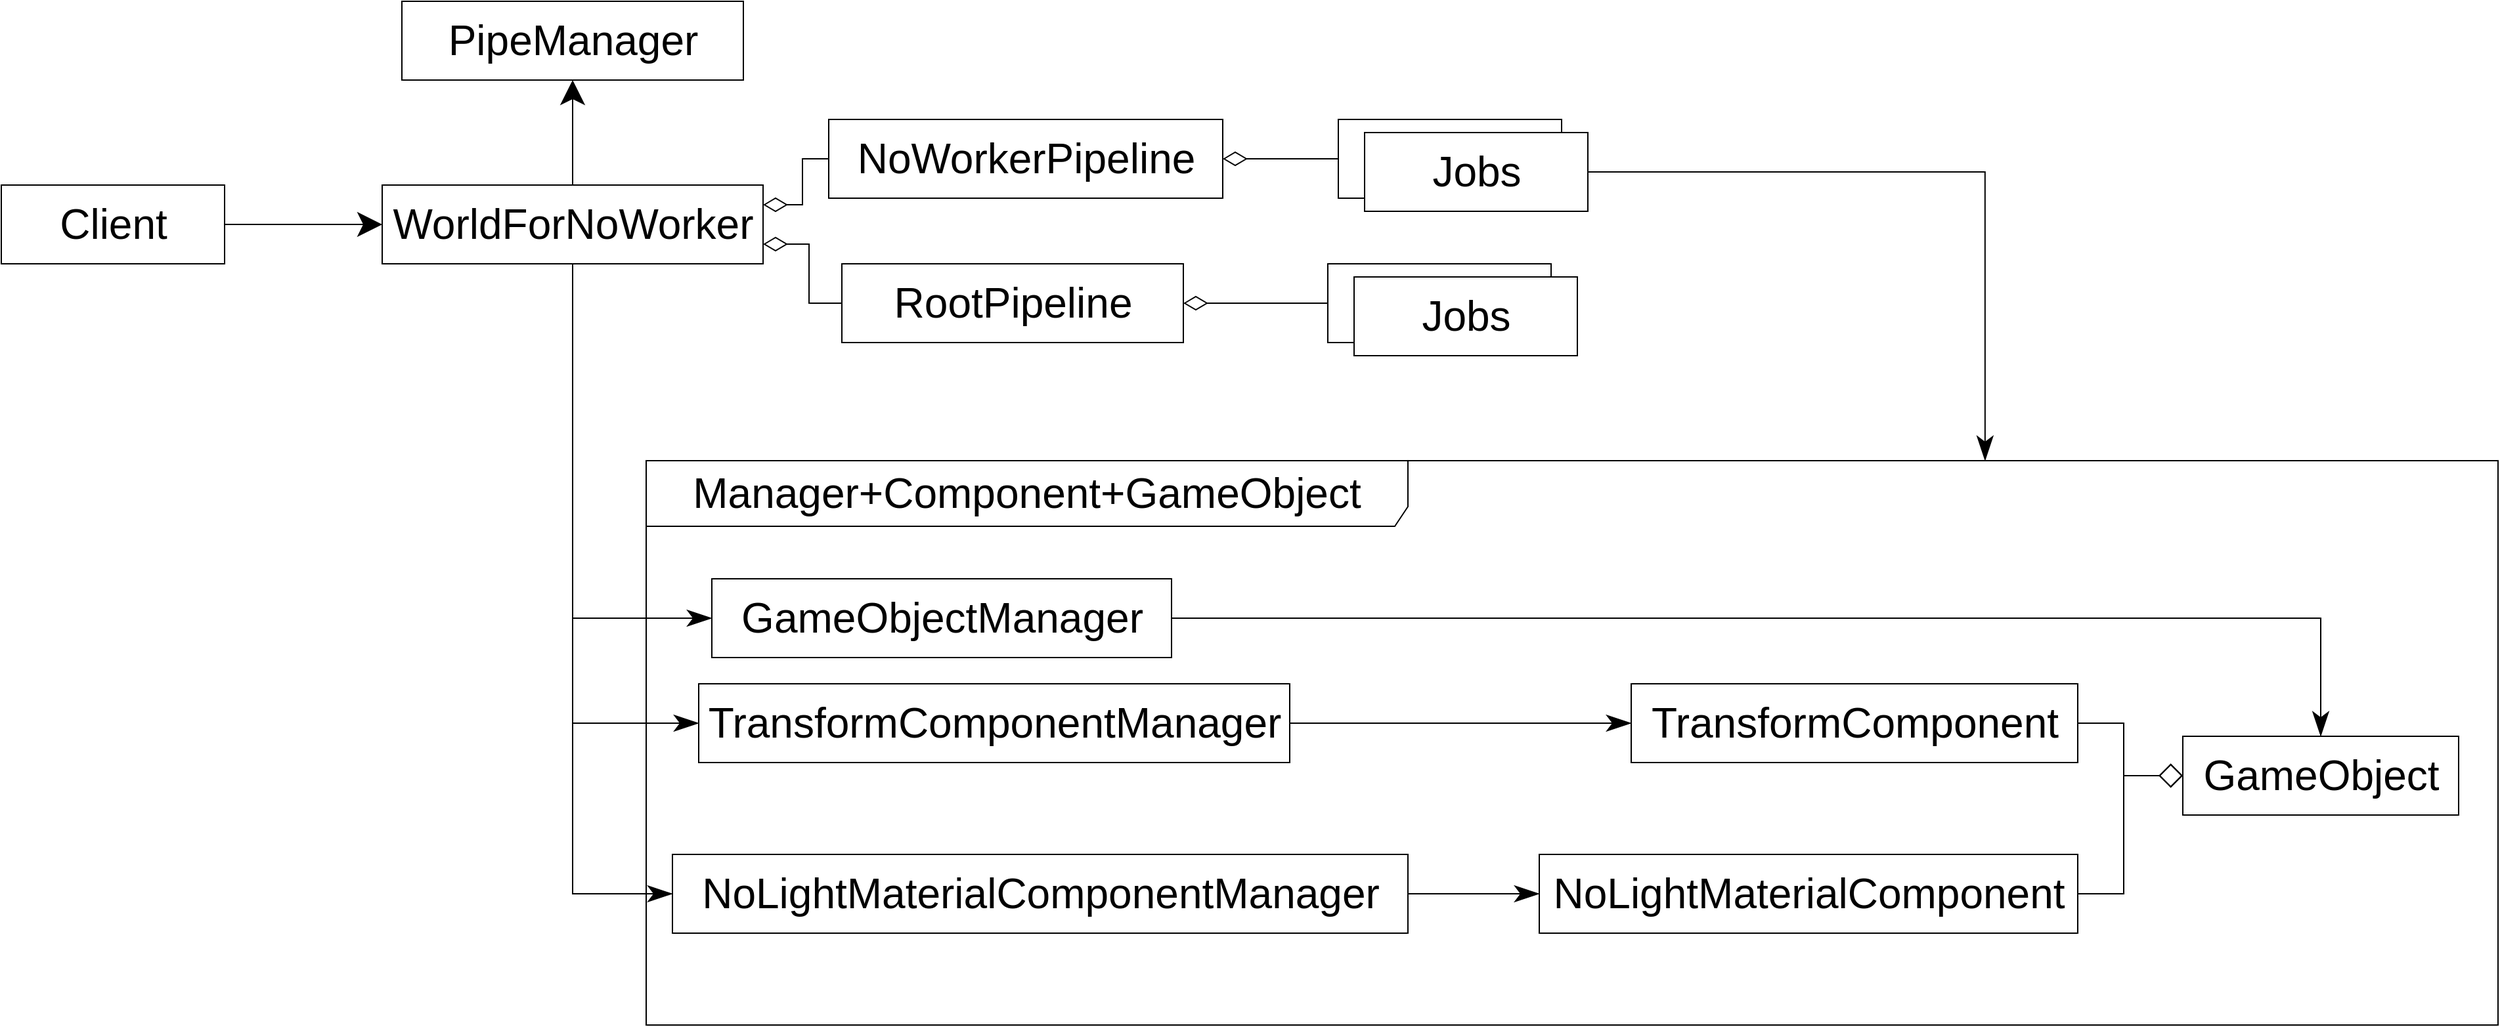 <mxfile version="14.6.13" type="device"><diagram id="B2tvX7cnDSoGgbPZ_Jlt" name="第 1 页"><mxGraphModel dx="3592" dy="2130" grid="1" gridSize="10" guides="1" tooltips="1" connect="1" arrows="1" fold="1" page="1" pageScale="1" pageWidth="827" pageHeight="1169" math="0" shadow="0"><root><mxCell id="0"/><mxCell id="1" parent="0"/><mxCell id="IWce6UWiJpEqL21zWgAd-25" value="&lt;font style=&quot;font-size: 32px&quot;&gt;Manager+&lt;/font&gt;Component+GameObject" style="shape=umlFrame;whiteSpace=wrap;html=1;width=580;height=50;fontSize=32;" vertex="1" parent="1"><mxGeometry x="300" y="600" width="1410" height="430" as="geometry"/></mxCell><mxCell id="IWce6UWiJpEqL21zWgAd-3" value="" style="edgeStyle=orthogonalEdgeStyle;rounded=0;orthogonalLoop=1;jettySize=auto;html=1;endSize=16;startSize=16;" edge="1" parent="1" source="IWce6UWiJpEqL21zWgAd-1" target="IWce6UWiJpEqL21zWgAd-2"><mxGeometry relative="1" as="geometry"/></mxCell><mxCell id="IWce6UWiJpEqL21zWgAd-1" value="Client" style="html=1;fontSize=32;" vertex="1" parent="1"><mxGeometry x="-191" y="390.0" width="170" height="60" as="geometry"/></mxCell><mxCell id="IWce6UWiJpEqL21zWgAd-5" value="" style="edgeStyle=orthogonalEdgeStyle;rounded=0;orthogonalLoop=1;jettySize=auto;html=1;endSize=16;startSize=16;" edge="1" parent="1" source="IWce6UWiJpEqL21zWgAd-2" target="IWce6UWiJpEqL21zWgAd-4"><mxGeometry relative="1" as="geometry"/></mxCell><mxCell id="IWce6UWiJpEqL21zWgAd-7" value="" style="edgeStyle=orthogonalEdgeStyle;rounded=0;orthogonalLoop=1;jettySize=auto;html=1;endSize=16;startSize=16;startArrow=diamondThin;startFill=0;endArrow=none;endFill=0;exitX=1;exitY=0.25;exitDx=0;exitDy=0;" edge="1" parent="1" source="IWce6UWiJpEqL21zWgAd-2" target="IWce6UWiJpEqL21zWgAd-6"><mxGeometry relative="1" as="geometry"/></mxCell><mxCell id="IWce6UWiJpEqL21zWgAd-9" value="" style="edgeStyle=orthogonalEdgeStyle;rounded=0;orthogonalLoop=1;jettySize=auto;html=1;endSize=16;startSize=16;startArrow=diamondThin;startFill=0;endArrow=none;endFill=0;exitX=1;exitY=0.75;exitDx=0;exitDy=0;" edge="1" parent="1" source="IWce6UWiJpEqL21zWgAd-2" target="IWce6UWiJpEqL21zWgAd-8"><mxGeometry relative="1" as="geometry"><mxPoint x="589" y="480" as="sourcePoint"/></mxGeometry></mxCell><mxCell id="IWce6UWiJpEqL21zWgAd-32" style="edgeStyle=orthogonalEdgeStyle;rounded=0;orthogonalLoop=1;jettySize=auto;html=1;entryX=0;entryY=0.5;entryDx=0;entryDy=0;startArrow=none;startFill=0;endArrow=classicThin;endFill=1;startSize=16;endSize=16;" edge="1" parent="1" source="IWce6UWiJpEqL21zWgAd-2" target="IWce6UWiJpEqL21zWgAd-15"><mxGeometry relative="1" as="geometry"/></mxCell><mxCell id="IWce6UWiJpEqL21zWgAd-33" style="edgeStyle=orthogonalEdgeStyle;rounded=0;orthogonalLoop=1;jettySize=auto;html=1;entryX=0;entryY=0.5;entryDx=0;entryDy=0;startArrow=none;startFill=0;endArrow=classicThin;endFill=1;startSize=16;endSize=16;" edge="1" parent="1" source="IWce6UWiJpEqL21zWgAd-2" target="IWce6UWiJpEqL21zWgAd-11"><mxGeometry relative="1" as="geometry"/></mxCell><mxCell id="IWce6UWiJpEqL21zWgAd-34" style="edgeStyle=orthogonalEdgeStyle;rounded=0;orthogonalLoop=1;jettySize=auto;html=1;entryX=0;entryY=0.5;entryDx=0;entryDy=0;startArrow=none;startFill=0;endArrow=classicThin;endFill=1;startSize=16;endSize=16;" edge="1" parent="1" source="IWce6UWiJpEqL21zWgAd-2" target="IWce6UWiJpEqL21zWgAd-13"><mxGeometry relative="1" as="geometry"/></mxCell><mxCell id="IWce6UWiJpEqL21zWgAd-2" value="WorldForNoWorker" style="html=1;fontSize=32;" vertex="1" parent="1"><mxGeometry x="99" y="390" width="290" height="60" as="geometry"/></mxCell><mxCell id="IWce6UWiJpEqL21zWgAd-4" value="PipeManager" style="html=1;fontSize=32;" vertex="1" parent="1"><mxGeometry x="114" y="250" width="260" height="60" as="geometry"/></mxCell><mxCell id="IWce6UWiJpEqL21zWgAd-35" style="edgeStyle=orthogonalEdgeStyle;rounded=0;orthogonalLoop=1;jettySize=auto;html=1;entryX=0;entryY=0.5;entryDx=0;entryDy=0;startArrow=diamondThin;startFill=0;endArrow=none;endFill=0;startSize=16;endSize=16;" edge="1" parent="1" source="IWce6UWiJpEqL21zWgAd-6" target="IWce6UWiJpEqL21zWgAd-19"><mxGeometry relative="1" as="geometry"/></mxCell><mxCell id="IWce6UWiJpEqL21zWgAd-6" value="NoWorkerPipeline" style="html=1;fontSize=32;" vertex="1" parent="1"><mxGeometry x="439" y="340" width="300" height="60" as="geometry"/></mxCell><mxCell id="IWce6UWiJpEqL21zWgAd-36" style="edgeStyle=orthogonalEdgeStyle;rounded=0;orthogonalLoop=1;jettySize=auto;html=1;entryX=0;entryY=0.5;entryDx=0;entryDy=0;startArrow=diamondThin;startFill=0;endArrow=none;endFill=0;startSize=16;endSize=16;" edge="1" parent="1" source="IWce6UWiJpEqL21zWgAd-8" target="IWce6UWiJpEqL21zWgAd-23"><mxGeometry relative="1" as="geometry"/></mxCell><mxCell id="IWce6UWiJpEqL21zWgAd-8" value="RootPipeline" style="html=1;fontSize=32;" vertex="1" parent="1"><mxGeometry x="449" y="450" width="260" height="60" as="geometry"/></mxCell><mxCell id="IWce6UWiJpEqL21zWgAd-30" style="edgeStyle=orthogonalEdgeStyle;rounded=0;orthogonalLoop=1;jettySize=auto;html=1;entryX=0;entryY=0.5;entryDx=0;entryDy=0;startArrow=none;startFill=0;endArrow=classicThin;endFill=1;startSize=16;endSize=16;" edge="1" parent="1" source="IWce6UWiJpEqL21zWgAd-11" target="IWce6UWiJpEqL21zWgAd-14"><mxGeometry relative="1" as="geometry"/></mxCell><mxCell id="IWce6UWiJpEqL21zWgAd-11" value="TransformComponentManager" style="html=1;fontSize=32;" vertex="1" parent="1"><mxGeometry x="340" y="770" width="450" height="60" as="geometry"/></mxCell><mxCell id="IWce6UWiJpEqL21zWgAd-31" style="edgeStyle=orthogonalEdgeStyle;rounded=0;orthogonalLoop=1;jettySize=auto;html=1;entryX=0;entryY=0.5;entryDx=0;entryDy=0;startArrow=none;startFill=0;endArrow=classicThin;endFill=1;startSize=16;endSize=16;" edge="1" parent="1" source="IWce6UWiJpEqL21zWgAd-13" target="IWce6UWiJpEqL21zWgAd-17"><mxGeometry relative="1" as="geometry"/></mxCell><mxCell id="IWce6UWiJpEqL21zWgAd-13" value="NoLightMaterialComponentManager" style="html=1;fontSize=32;" vertex="1" parent="1"><mxGeometry x="320" y="900" width="560" height="60" as="geometry"/></mxCell><mxCell id="IWce6UWiJpEqL21zWgAd-14" value="TransformComponent" style="html=1;fontSize=32;" vertex="1" parent="1"><mxGeometry x="1050" y="770" width="340" height="60" as="geometry"/></mxCell><mxCell id="IWce6UWiJpEqL21zWgAd-29" style="edgeStyle=orthogonalEdgeStyle;rounded=0;orthogonalLoop=1;jettySize=auto;html=1;entryX=0.5;entryY=0;entryDx=0;entryDy=0;startArrow=none;startFill=0;endArrow=classicThin;endFill=1;startSize=16;endSize=16;" edge="1" parent="1" source="IWce6UWiJpEqL21zWgAd-15" target="IWce6UWiJpEqL21zWgAd-18"><mxGeometry relative="1" as="geometry"/></mxCell><mxCell id="IWce6UWiJpEqL21zWgAd-15" value="GameObjectManager" style="html=1;fontSize=32;" vertex="1" parent="1"><mxGeometry x="350" y="690" width="350" height="60" as="geometry"/></mxCell><mxCell id="IWce6UWiJpEqL21zWgAd-17" value="NoLightMaterialComponent" style="html=1;fontSize=32;" vertex="1" parent="1"><mxGeometry x="980" y="900" width="410" height="60" as="geometry"/></mxCell><mxCell id="IWce6UWiJpEqL21zWgAd-27" style="edgeStyle=orthogonalEdgeStyle;rounded=0;orthogonalLoop=1;jettySize=auto;html=1;entryX=1;entryY=0.5;entryDx=0;entryDy=0;startArrow=diamond;startFill=0;endArrow=none;endFill=0;startSize=16;endSize=16;" edge="1" parent="1" source="IWce6UWiJpEqL21zWgAd-18" target="IWce6UWiJpEqL21zWgAd-14"><mxGeometry relative="1" as="geometry"/></mxCell><mxCell id="IWce6UWiJpEqL21zWgAd-28" style="edgeStyle=orthogonalEdgeStyle;rounded=0;orthogonalLoop=1;jettySize=auto;html=1;entryX=1;entryY=0.5;entryDx=0;entryDy=0;startArrow=diamond;startFill=0;endArrow=none;endFill=0;startSize=16;endSize=16;" edge="1" parent="1" source="IWce6UWiJpEqL21zWgAd-18" target="IWce6UWiJpEqL21zWgAd-17"><mxGeometry relative="1" as="geometry"/></mxCell><mxCell id="IWce6UWiJpEqL21zWgAd-18" value="GameObject" style="html=1;fontSize=32;" vertex="1" parent="1"><mxGeometry x="1470" y="810" width="210" height="60" as="geometry"/></mxCell><mxCell id="IWce6UWiJpEqL21zWgAd-21" value="" style="group" vertex="1" connectable="0" parent="1"><mxGeometry x="827" y="340.0" width="190" height="70" as="geometry"/></mxCell><mxCell id="IWce6UWiJpEqL21zWgAd-19" value="Jobs" style="html=1;fontSize=32;" vertex="1" parent="IWce6UWiJpEqL21zWgAd-21"><mxGeometry width="170" height="60" as="geometry"/></mxCell><mxCell id="IWce6UWiJpEqL21zWgAd-20" value="Jobs" style="html=1;fontSize=32;" vertex="1" parent="IWce6UWiJpEqL21zWgAd-21"><mxGeometry x="20" y="10" width="170" height="60" as="geometry"/></mxCell><mxCell id="IWce6UWiJpEqL21zWgAd-22" value="" style="group" vertex="1" connectable="0" parent="1"><mxGeometry x="819" y="450.0" width="190" height="70" as="geometry"/></mxCell><mxCell id="IWce6UWiJpEqL21zWgAd-23" value="Jobs" style="html=1;fontSize=32;" vertex="1" parent="IWce6UWiJpEqL21zWgAd-22"><mxGeometry width="170" height="60" as="geometry"/></mxCell><mxCell id="IWce6UWiJpEqL21zWgAd-24" value="Jobs" style="html=1;fontSize=32;" vertex="1" parent="IWce6UWiJpEqL21zWgAd-22"><mxGeometry x="20" y="10" width="170" height="60" as="geometry"/></mxCell><mxCell id="IWce6UWiJpEqL21zWgAd-37" style="edgeStyle=orthogonalEdgeStyle;rounded=0;orthogonalLoop=1;jettySize=auto;html=1;entryX=0.723;entryY=0;entryDx=0;entryDy=0;entryPerimeter=0;startArrow=none;startFill=0;endArrow=classicThin;endFill=1;startSize=16;endSize=16;" edge="1" parent="1" source="IWce6UWiJpEqL21zWgAd-20" target="IWce6UWiJpEqL21zWgAd-25"><mxGeometry relative="1" as="geometry"><Array as="points"><mxPoint x="1319" y="380"/></Array></mxGeometry></mxCell></root></mxGraphModel></diagram></mxfile>